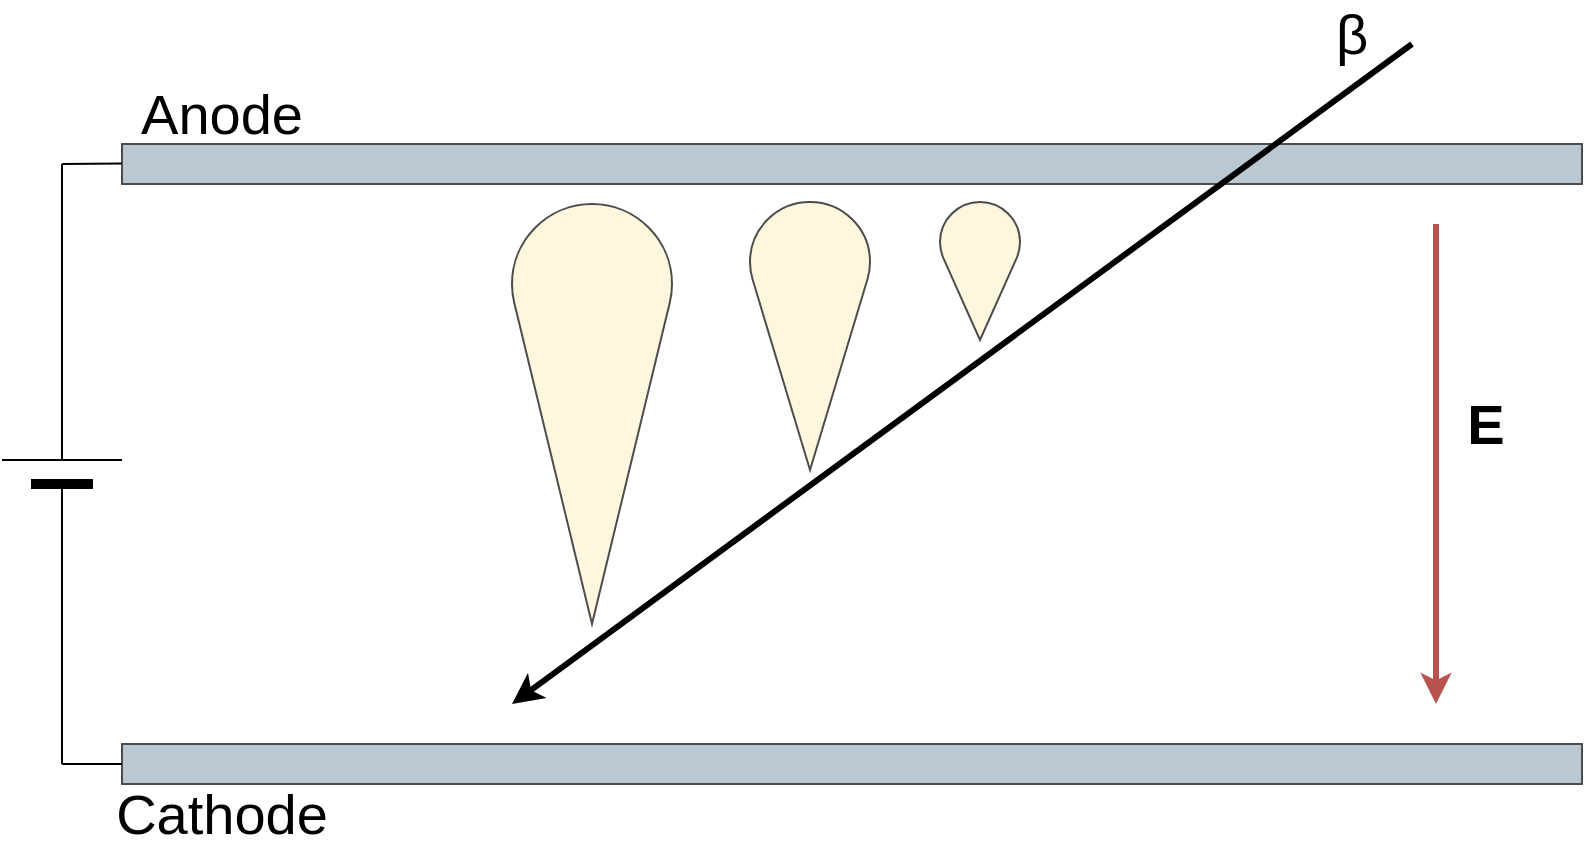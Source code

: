 <mxfile version="21.3.3" type="google" pages="2">
  <diagram name="PPAC_principle" id="tUqBmnYfFoKaRDwfufeh">
    <mxGraphModel grid="1" page="1" gridSize="10" guides="1" tooltips="1" connect="1" arrows="1" fold="1" pageScale="1" pageWidth="1000" pageHeight="600" math="0" shadow="0">
      <root>
        <mxCell id="0" />
        <mxCell id="1" parent="0" />
        <mxCell id="N8GbIDWcw5VTTvmNQPG4-1" value="" style="rounded=0;whiteSpace=wrap;html=1;strokeColor=#4D4D4D;fillColor=#bac8d3;" vertex="1" parent="1">
          <mxGeometry x="170" y="160" width="730" height="20" as="geometry" />
        </mxCell>
        <mxCell id="N8GbIDWcw5VTTvmNQPG4-2" value="" style="rounded=0;whiteSpace=wrap;html=1;strokeColor=#4D4D4D;fillColor=#bac8d3;" vertex="1" parent="1">
          <mxGeometry x="170" y="460" width="730" height="20" as="geometry" />
        </mxCell>
        <mxCell id="N8GbIDWcw5VTTvmNQPG4-3" value="" style="endArrow=classic;html=1;rounded=0;strokeWidth=3;" edge="1" parent="1">
          <mxGeometry width="50" height="50" relative="1" as="geometry">
            <mxPoint x="815" y="110" as="sourcePoint" />
            <mxPoint x="365" y="440" as="targetPoint" />
          </mxGeometry>
        </mxCell>
        <mxCell id="N8GbIDWcw5VTTvmNQPG4-4" value="&lt;font style=&quot;font-size: 28px;&quot;&gt;Cathode&lt;/font&gt;" style="text;html=1;strokeColor=none;fillColor=none;align=center;verticalAlign=middle;whiteSpace=wrap;rounded=0;" vertex="1" parent="1">
          <mxGeometry x="155" y="480" width="130" height="30" as="geometry" />
        </mxCell>
        <mxCell id="N8GbIDWcw5VTTvmNQPG4-5" value="&lt;font style=&quot;font-size: 28px;&quot;&gt;Anode&lt;/font&gt;" style="text;html=1;strokeColor=none;fillColor=none;align=center;verticalAlign=middle;whiteSpace=wrap;rounded=0;" vertex="1" parent="1">
          <mxGeometry x="155" y="130" width="130" height="30" as="geometry" />
        </mxCell>
        <mxCell id="N8GbIDWcw5VTTvmNQPG4-6" value="&lt;font style=&quot;font-size: 28px;&quot;&gt;β&lt;/font&gt;" style="text;html=1;strokeColor=none;fillColor=none;align=center;verticalAlign=middle;whiteSpace=wrap;rounded=0;" vertex="1" parent="1">
          <mxGeometry x="765" y="90" width="40" height="30" as="geometry" />
        </mxCell>
        <mxCell id="N8GbIDWcw5VTTvmNQPG4-7" value="" style="verticalLabelPosition=bottom;verticalAlign=top;html=1;shape=mxgraph.basic.drop;rotation=-180;strokeColor=#4D4D4D;fillColor=#FFF6DE;" vertex="1" parent="1">
          <mxGeometry x="365" y="190" width="80" height="210" as="geometry" />
        </mxCell>
        <mxCell id="N8GbIDWcw5VTTvmNQPG4-8" value="" style="verticalLabelPosition=bottom;verticalAlign=top;html=1;shape=mxgraph.basic.drop;rotation=-180;strokeColor=#4D4D4D;fillColor=#FFF6DE;" vertex="1" parent="1">
          <mxGeometry x="484" y="189" width="60" height="134" as="geometry" />
        </mxCell>
        <mxCell id="N8GbIDWcw5VTTvmNQPG4-9" value="" style="verticalLabelPosition=bottom;verticalAlign=top;html=1;shape=mxgraph.basic.drop;rotation=-180;strokeColor=#4D4D4D;fillColor=#FFF6DE;" vertex="1" parent="1">
          <mxGeometry x="579" y="189" width="40" height="69" as="geometry" />
        </mxCell>
        <mxCell id="N8GbIDWcw5VTTvmNQPG4-11" value="" style="shape=image;html=1;verticalAlign=top;verticalLabelPosition=bottom;labelBackgroundColor=#ffffff;imageAspect=0;aspect=fixed;image=https://cdn3.iconfinder.com/data/icons/user-interface-169/32/plus-128.png" vertex="1" parent="1">
          <mxGeometry x="365" y="220" width="30" height="30" as="geometry" />
        </mxCell>
        <mxCell id="N8GbIDWcw5VTTvmNQPG4-12" value="" style="shape=image;html=1;verticalAlign=top;verticalLabelPosition=bottom;labelBackgroundColor=#ffffff;imageAspect=0;aspect=fixed;image=https://cdn3.iconfinder.com/data/icons/user-interface-169/32/plus-128.png" vertex="1" parent="1">
          <mxGeometry x="495" y="193" width="30" height="30" as="geometry" />
        </mxCell>
        <mxCell id="N8GbIDWcw5VTTvmNQPG4-13" value="" style="shape=image;html=1;verticalAlign=top;verticalLabelPosition=bottom;labelBackgroundColor=#ffffff;imageAspect=0;aspect=fixed;image=https://cdn3.iconfinder.com/data/icons/user-interface-169/32/plus-128.png" vertex="1" parent="1">
          <mxGeometry x="401" y="293" width="30" height="30" as="geometry" />
        </mxCell>
        <mxCell id="N8GbIDWcw5VTTvmNQPG4-14" value="" style="shape=image;html=1;verticalAlign=top;verticalLabelPosition=bottom;labelBackgroundColor=#ffffff;imageAspect=0;aspect=fixed;image=https://cdn3.iconfinder.com/data/icons/user-interface-169/32/plus-128.png" vertex="1" parent="1">
          <mxGeometry x="392" y="338" width="30" height="30" as="geometry" />
        </mxCell>
        <mxCell id="N8GbIDWcw5VTTvmNQPG4-15" value="" style="shape=image;html=1;verticalAlign=top;verticalLabelPosition=bottom;labelBackgroundColor=#ffffff;imageAspect=0;aspect=fixed;image=https://cdn3.iconfinder.com/data/icons/user-interface-169/32/plus-128.png" vertex="1" parent="1">
          <mxGeometry x="380" y="250" width="30" height="30" as="geometry" />
        </mxCell>
        <mxCell id="N8GbIDWcw5VTTvmNQPG4-16" value="" style="shape=image;html=1;verticalAlign=top;verticalLabelPosition=bottom;labelBackgroundColor=#ffffff;imageAspect=0;aspect=fixed;image=https://cdn3.iconfinder.com/data/icons/user-interface-169/32/plus-128.png" vertex="1" parent="1">
          <mxGeometry x="498" y="267" width="30" height="30" as="geometry" />
        </mxCell>
        <mxCell id="N8GbIDWcw5VTTvmNQPG4-17" value="" style="shape=image;html=1;verticalAlign=top;verticalLabelPosition=bottom;labelBackgroundColor=#ffffff;imageAspect=0;aspect=fixed;image=https://cdn3.iconfinder.com/data/icons/user-interface-169/32/plus-128.png" vertex="1" parent="1">
          <mxGeometry x="586" y="217" width="30" height="30" as="geometry" />
        </mxCell>
        <mxCell id="N8GbIDWcw5VTTvmNQPG4-18" value="" style="shape=image;html=1;verticalAlign=top;verticalLabelPosition=bottom;labelBackgroundColor=#ffffff;imageAspect=0;aspect=fixed;image=https://cdn3.iconfinder.com/data/icons/user-interface-169/32/plus-128.png" vertex="1" parent="1">
          <mxGeometry x="389" y="314" width="30" height="30" as="geometry" />
        </mxCell>
        <mxCell id="N8GbIDWcw5VTTvmNQPG4-19" value="" style="shape=image;html=1;verticalAlign=top;verticalLabelPosition=bottom;labelBackgroundColor=#ffffff;imageAspect=0;aspect=fixed;image=https://cdn3.iconfinder.com/data/icons/user-interface-169/32/minus-128.png" vertex="1" parent="1">
          <mxGeometry x="403" y="208.5" width="30" height="30" as="geometry" />
        </mxCell>
        <mxCell id="N8GbIDWcw5VTTvmNQPG4-21" value="" style="shape=image;html=1;verticalAlign=top;verticalLabelPosition=bottom;labelBackgroundColor=#ffffff;imageAspect=0;aspect=fixed;image=https://cdn3.iconfinder.com/data/icons/user-interface-169/32/minus-128.png" vertex="1" parent="1">
          <mxGeometry x="579" y="190" width="30" height="30" as="geometry" />
        </mxCell>
        <mxCell id="N8GbIDWcw5VTTvmNQPG4-22" value="" style="shape=image;html=1;verticalAlign=top;verticalLabelPosition=bottom;labelBackgroundColor=#ffffff;imageAspect=0;aspect=fixed;image=https://cdn3.iconfinder.com/data/icons/user-interface-169/32/minus-128.png" vertex="1" parent="1">
          <mxGeometry x="514" y="208.5" width="30" height="30" as="geometry" />
        </mxCell>
        <mxCell id="N8GbIDWcw5VTTvmNQPG4-23" value="" style="shape=image;html=1;verticalAlign=top;verticalLabelPosition=bottom;labelBackgroundColor=#ffffff;imageAspect=0;aspect=fixed;image=https://cdn3.iconfinder.com/data/icons/user-interface-169/32/minus-128.png" vertex="1" parent="1">
          <mxGeometry x="486" y="217" width="30" height="30" as="geometry" />
        </mxCell>
        <mxCell id="N8GbIDWcw5VTTvmNQPG4-24" value="" style="shape=image;html=1;verticalAlign=top;verticalLabelPosition=bottom;labelBackgroundColor=#ffffff;imageAspect=0;aspect=fixed;image=https://cdn3.iconfinder.com/data/icons/user-interface-169/32/minus-128.png" vertex="1" parent="1">
          <mxGeometry x="508" y="233" width="30" height="30" as="geometry" />
        </mxCell>
        <mxCell id="N8GbIDWcw5VTTvmNQPG4-26" value="" style="shape=image;html=1;verticalAlign=top;verticalLabelPosition=bottom;labelBackgroundColor=#ffffff;imageAspect=0;aspect=fixed;image=https://cdn3.iconfinder.com/data/icons/user-interface-169/32/plus-128.png" vertex="1" parent="1">
          <mxGeometry x="492" y="241" width="30" height="30" as="geometry" />
        </mxCell>
        <mxCell id="N8GbIDWcw5VTTvmNQPG4-27" value="" style="shape=image;html=1;verticalAlign=top;verticalLabelPosition=bottom;labelBackgroundColor=#ffffff;imageAspect=0;aspect=fixed;image=https://cdn3.iconfinder.com/data/icons/user-interface-169/32/minus-128.png" vertex="1" parent="1">
          <mxGeometry x="389" y="277" width="30" height="30" as="geometry" />
        </mxCell>
        <mxCell id="N8GbIDWcw5VTTvmNQPG4-28" value="" style="shape=image;html=1;verticalAlign=top;verticalLabelPosition=bottom;labelBackgroundColor=#ffffff;imageAspect=0;aspect=fixed;image=https://cdn3.iconfinder.com/data/icons/user-interface-169/32/minus-128.png" vertex="1" parent="1">
          <mxGeometry x="394" y="228" width="30" height="30" as="geometry" />
        </mxCell>
        <mxCell id="N8GbIDWcw5VTTvmNQPG4-29" value="" style="shape=image;html=1;verticalAlign=top;verticalLabelPosition=bottom;labelBackgroundColor=#ffffff;imageAspect=0;aspect=fixed;image=https://cdn3.iconfinder.com/data/icons/user-interface-169/32/minus-128.png" vertex="1" parent="1">
          <mxGeometry x="380" y="193" width="30" height="30" as="geometry" />
        </mxCell>
        <mxCell id="N8GbIDWcw5VTTvmNQPG4-30" value="" style="shape=image;html=1;verticalAlign=top;verticalLabelPosition=bottom;labelBackgroundColor=#ffffff;imageAspect=0;aspect=fixed;image=https://cdn3.iconfinder.com/data/icons/user-interface-169/32/minus-128.png" vertex="1" parent="1">
          <mxGeometry x="407" y="247" width="30" height="30" as="geometry" />
        </mxCell>
        <mxCell id="ZChoidDSHrLyqeBS5gxZ-1" value="" style="endArrow=classic;html=1;rounded=0;strokeWidth=3;fillColor=#f8cecc;strokeColor=#b85450;" edge="1" parent="1">
          <mxGeometry width="50" height="50" relative="1" as="geometry">
            <mxPoint x="827" y="200" as="sourcePoint" />
            <mxPoint x="827" y="440" as="targetPoint" />
          </mxGeometry>
        </mxCell>
        <mxCell id="ZChoidDSHrLyqeBS5gxZ-2" value="&lt;b&gt;&lt;font style=&quot;font-size: 28px;&quot;&gt;E&lt;/font&gt;&lt;/b&gt;" style="text;html=1;strokeColor=none;fillColor=none;align=center;verticalAlign=middle;whiteSpace=wrap;rounded=0;" vertex="1" parent="1">
          <mxGeometry x="827" y="285" width="50" height="30" as="geometry" />
        </mxCell>
        <mxCell id="3OYKfDOqcn3P1Xp3mL81-18" value="" style="verticalLabelPosition=bottom;shadow=0;dashed=0;align=center;fillColor=strokeColor;html=1;verticalAlign=top;strokeWidth=1;shape=mxgraph.electrical.miscellaneous.monocell_battery;rotation=-90;" vertex="1" parent="1">
          <mxGeometry x="90" y="293" width="100" height="60" as="geometry" />
        </mxCell>
        <mxCell id="3OYKfDOqcn3P1Xp3mL81-19" value="" style="endArrow=none;html=1;rounded=0;exitX=1;exitY=0.5;exitDx=0;exitDy=0;exitPerimeter=0;" edge="1" parent="1" source="3OYKfDOqcn3P1Xp3mL81-18">
          <mxGeometry width="50" height="50" relative="1" as="geometry">
            <mxPoint x="290" y="410" as="sourcePoint" />
            <mxPoint x="140" y="170" as="targetPoint" />
          </mxGeometry>
        </mxCell>
        <mxCell id="3OYKfDOqcn3P1Xp3mL81-20" value="" style="endArrow=none;html=1;rounded=0;" edge="1" parent="1">
          <mxGeometry width="50" height="50" relative="1" as="geometry">
            <mxPoint x="140" y="470" as="sourcePoint" />
            <mxPoint x="140" y="370" as="targetPoint" />
          </mxGeometry>
        </mxCell>
        <mxCell id="3OYKfDOqcn3P1Xp3mL81-21" value="" style="endArrow=none;html=1;rounded=0;entryX=0;entryY=0.5;entryDx=0;entryDy=0;" edge="1" parent="1" target="N8GbIDWcw5VTTvmNQPG4-2">
          <mxGeometry width="50" height="50" relative="1" as="geometry">
            <mxPoint x="140" y="470" as="sourcePoint" />
            <mxPoint x="400" y="360" as="targetPoint" />
          </mxGeometry>
        </mxCell>
        <mxCell id="3OYKfDOqcn3P1Xp3mL81-22" value="" style="endArrow=none;html=1;rounded=0;entryX=0;entryY=0.5;entryDx=0;entryDy=0;" edge="1" parent="1">
          <mxGeometry width="50" height="50" relative="1" as="geometry">
            <mxPoint x="140" y="170" as="sourcePoint" />
            <mxPoint x="170" y="169.69" as="targetPoint" />
          </mxGeometry>
        </mxCell>
      </root>
    </mxGraphModel>
  </diagram>
  <diagram id="-5_RqVTuFgftuO0b_iBQ" name="PPAC_2d">
    <mxGraphModel grid="1" page="1" gridSize="1" guides="1" tooltips="1" connect="1" arrows="1" fold="1" pageScale="1" pageWidth="800" pageHeight="500" math="0" shadow="0">
      <root>
        <mxCell id="0" />
        <mxCell id="1" parent="0" />
        <mxCell id="KGPkM-z4TAUpcTfaOlYA-2" value="" style="rounded=0;whiteSpace=wrap;html=1;strokeColor=#4D4D4D;fillColor=#bac8d3;" vertex="1" parent="1">
          <mxGeometry x="57" y="245" width="730" height="20" as="geometry" />
        </mxCell>
        <mxCell id="KGPkM-z4TAUpcTfaOlYA-4" value="&lt;font style=&quot;font-size: 22px;&quot;&gt;Cathode&lt;/font&gt;" style="text;html=1;strokeColor=none;fillColor=none;align=center;verticalAlign=middle;whiteSpace=wrap;rounded=0;" vertex="1" parent="1">
          <mxGeometry x="42" y="40" width="130" height="30" as="geometry" />
        </mxCell>
        <mxCell id="KGPkM-z4TAUpcTfaOlYA-5" value="&lt;font style=&quot;font-size: 22px;&quot;&gt;Anode&lt;/font&gt;" style="text;html=1;strokeColor=none;fillColor=none;align=center;verticalAlign=middle;whiteSpace=wrap;rounded=0;" vertex="1" parent="1">
          <mxGeometry x="42" y="215" width="130" height="30" as="geometry" />
        </mxCell>
        <mxCell id="KGPkM-z4TAUpcTfaOlYA-6" value="&lt;font style=&quot;font-size: 24px;&quot;&gt;β&lt;/font&gt;" style="text;html=1;strokeColor=none;fillColor=none;align=center;verticalAlign=middle;whiteSpace=wrap;rounded=0;" vertex="1" parent="1">
          <mxGeometry x="594" y="25" width="40" height="30" as="geometry" />
        </mxCell>
        <mxCell id="KGPkM-z4TAUpcTfaOlYA-28" value="" style="rounded=0;whiteSpace=wrap;html=1;strokeColor=#4D4D4D;fillColor=#bac8d3;" vertex="1" parent="1">
          <mxGeometry x="57" y="70" width="730" height="20" as="geometry" />
        </mxCell>
        <mxCell id="KGPkM-z4TAUpcTfaOlYA-29" value="&lt;font style=&quot;font-size: 22px;&quot;&gt;Cathode&lt;/font&gt;" style="text;html=1;strokeColor=none;fillColor=none;align=center;verticalAlign=middle;whiteSpace=wrap;rounded=0;" vertex="1" parent="1">
          <mxGeometry x="42" y="400" width="130" height="30" as="geometry" />
        </mxCell>
        <mxCell id="j7EP8UdQesdJXLiejiwr-50" value="" style="group" connectable="0" vertex="1" parent="1">
          <mxGeometry x="57" y="430" width="730" height="20" as="geometry" />
        </mxCell>
        <mxCell id="KGPkM-z4TAUpcTfaOlYA-1" value="" style="rounded=0;whiteSpace=wrap;html=1;strokeColor=#4D4D4D;fillColor=#bac8d3;" vertex="1" parent="j7EP8UdQesdJXLiejiwr-50">
          <mxGeometry width="730" height="20" as="geometry" />
        </mxCell>
        <mxCell id="j7EP8UdQesdJXLiejiwr-1" value="" style="rounded=0;whiteSpace=wrap;html=1;strokeColor=#4D4D4D;" vertex="1" parent="j7EP8UdQesdJXLiejiwr-50">
          <mxGeometry x="10" width="7" height="20" as="geometry" />
        </mxCell>
        <mxCell id="j7EP8UdQesdJXLiejiwr-3" value="" style="rounded=0;whiteSpace=wrap;html=1;strokeColor=#4D4D4D;" vertex="1" parent="j7EP8UdQesdJXLiejiwr-50">
          <mxGeometry x="27" width="7" height="20" as="geometry" />
        </mxCell>
        <mxCell id="j7EP8UdQesdJXLiejiwr-4" value="" style="rounded=0;whiteSpace=wrap;html=1;strokeColor=#4D4D4D;" vertex="1" parent="j7EP8UdQesdJXLiejiwr-50">
          <mxGeometry x="44" width="7" height="20" as="geometry" />
        </mxCell>
        <mxCell id="j7EP8UdQesdJXLiejiwr-5" value="" style="rounded=0;whiteSpace=wrap;html=1;strokeColor=#4D4D4D;" vertex="1" parent="j7EP8UdQesdJXLiejiwr-50">
          <mxGeometry x="61" width="7" height="20" as="geometry" />
        </mxCell>
        <mxCell id="j7EP8UdQesdJXLiejiwr-6" value="" style="rounded=0;whiteSpace=wrap;html=1;strokeColor=#4D4D4D;" vertex="1" parent="j7EP8UdQesdJXLiejiwr-50">
          <mxGeometry x="78" width="7" height="20" as="geometry" />
        </mxCell>
        <mxCell id="j7EP8UdQesdJXLiejiwr-8" value="" style="rounded=0;whiteSpace=wrap;html=1;strokeColor=#4D4D4D;" vertex="1" parent="j7EP8UdQesdJXLiejiwr-50">
          <mxGeometry x="94" width="7" height="20" as="geometry" />
        </mxCell>
        <mxCell id="j7EP8UdQesdJXLiejiwr-9" value="" style="rounded=0;whiteSpace=wrap;html=1;strokeColor=#4D4D4D;" vertex="1" parent="j7EP8UdQesdJXLiejiwr-50">
          <mxGeometry x="111" width="7" height="20" as="geometry" />
        </mxCell>
        <mxCell id="j7EP8UdQesdJXLiejiwr-10" value="" style="rounded=0;whiteSpace=wrap;html=1;strokeColor=#4D4D4D;" vertex="1" parent="j7EP8UdQesdJXLiejiwr-50">
          <mxGeometry x="128" width="7" height="20" as="geometry" />
        </mxCell>
        <mxCell id="j7EP8UdQesdJXLiejiwr-11" value="" style="rounded=0;whiteSpace=wrap;html=1;strokeColor=#4D4D4D;" vertex="1" parent="j7EP8UdQesdJXLiejiwr-50">
          <mxGeometry x="145" width="7" height="20" as="geometry" />
        </mxCell>
        <mxCell id="j7EP8UdQesdJXLiejiwr-12" value="" style="rounded=0;whiteSpace=wrap;html=1;strokeColor=#4D4D4D;" vertex="1" parent="j7EP8UdQesdJXLiejiwr-50">
          <mxGeometry x="162" width="7" height="20" as="geometry" />
        </mxCell>
        <mxCell id="j7EP8UdQesdJXLiejiwr-13" value="" style="rounded=0;whiteSpace=wrap;html=1;strokeColor=#4D4D4D;" vertex="1" parent="j7EP8UdQesdJXLiejiwr-50">
          <mxGeometry x="179" width="7" height="20" as="geometry" />
        </mxCell>
        <mxCell id="j7EP8UdQesdJXLiejiwr-14" value="" style="rounded=0;whiteSpace=wrap;html=1;strokeColor=#4D4D4D;" vertex="1" parent="j7EP8UdQesdJXLiejiwr-50">
          <mxGeometry x="196" width="7" height="20" as="geometry" />
        </mxCell>
        <mxCell id="j7EP8UdQesdJXLiejiwr-15" value="" style="rounded=0;whiteSpace=wrap;html=1;strokeColor=#4D4D4D;" vertex="1" parent="j7EP8UdQesdJXLiejiwr-50">
          <mxGeometry x="213" width="7" height="20" as="geometry" />
        </mxCell>
        <mxCell id="j7EP8UdQesdJXLiejiwr-16" value="" style="rounded=0;whiteSpace=wrap;html=1;strokeColor=#4D4D4D;" vertex="1" parent="j7EP8UdQesdJXLiejiwr-50">
          <mxGeometry x="230" width="7" height="20" as="geometry" />
        </mxCell>
        <mxCell id="j7EP8UdQesdJXLiejiwr-17" value="" style="rounded=0;whiteSpace=wrap;html=1;strokeColor=#4D4D4D;" vertex="1" parent="j7EP8UdQesdJXLiejiwr-50">
          <mxGeometry x="247" width="7" height="20" as="geometry" />
        </mxCell>
        <mxCell id="j7EP8UdQesdJXLiejiwr-18" value="" style="rounded=0;whiteSpace=wrap;html=1;strokeColor=#4D4D4D;" vertex="1" parent="j7EP8UdQesdJXLiejiwr-50">
          <mxGeometry x="264" width="7" height="20" as="geometry" />
        </mxCell>
        <mxCell id="j7EP8UdQesdJXLiejiwr-19" value="" style="rounded=0;whiteSpace=wrap;html=1;strokeColor=#4D4D4D;" vertex="1" parent="j7EP8UdQesdJXLiejiwr-50">
          <mxGeometry x="281" width="7" height="20" as="geometry" />
        </mxCell>
        <mxCell id="j7EP8UdQesdJXLiejiwr-20" value="" style="rounded=0;whiteSpace=wrap;html=1;strokeColor=#4D4D4D;" vertex="1" parent="j7EP8UdQesdJXLiejiwr-50">
          <mxGeometry x="298" width="7" height="20" as="geometry" />
        </mxCell>
        <mxCell id="j7EP8UdQesdJXLiejiwr-21" value="" style="rounded=0;whiteSpace=wrap;html=1;strokeColor=#4D4D4D;" vertex="1" parent="j7EP8UdQesdJXLiejiwr-50">
          <mxGeometry x="315" width="7" height="20" as="geometry" />
        </mxCell>
        <mxCell id="j7EP8UdQesdJXLiejiwr-22" value="" style="rounded=0;whiteSpace=wrap;html=1;strokeColor=#4D4D4D;" vertex="1" parent="j7EP8UdQesdJXLiejiwr-50">
          <mxGeometry x="332" width="7" height="20" as="geometry" />
        </mxCell>
        <mxCell id="j7EP8UdQesdJXLiejiwr-28" value="" style="rounded=0;whiteSpace=wrap;html=1;strokeColor=#4D4D4D;" vertex="1" parent="j7EP8UdQesdJXLiejiwr-50">
          <mxGeometry x="349" width="7" height="20" as="geometry" />
        </mxCell>
        <mxCell id="j7EP8UdQesdJXLiejiwr-29" value="" style="rounded=0;whiteSpace=wrap;html=1;strokeColor=#4D4D4D;" vertex="1" parent="j7EP8UdQesdJXLiejiwr-50">
          <mxGeometry x="366" width="7" height="20" as="geometry" />
        </mxCell>
        <mxCell id="j7EP8UdQesdJXLiejiwr-30" value="" style="rounded=0;whiteSpace=wrap;html=1;strokeColor=#4D4D4D;" vertex="1" parent="j7EP8UdQesdJXLiejiwr-50">
          <mxGeometry x="383" width="7" height="20" as="geometry" />
        </mxCell>
        <mxCell id="j7EP8UdQesdJXLiejiwr-31" value="" style="rounded=0;whiteSpace=wrap;html=1;strokeColor=#4D4D4D;" vertex="1" parent="j7EP8UdQesdJXLiejiwr-50">
          <mxGeometry x="400" width="7" height="20" as="geometry" />
        </mxCell>
        <mxCell id="j7EP8UdQesdJXLiejiwr-32" value="" style="rounded=0;whiteSpace=wrap;html=1;strokeColor=#4D4D4D;" vertex="1" parent="j7EP8UdQesdJXLiejiwr-50">
          <mxGeometry x="417" width="7" height="20" as="geometry" />
        </mxCell>
        <mxCell id="j7EP8UdQesdJXLiejiwr-33" value="" style="rounded=0;whiteSpace=wrap;html=1;strokeColor=#4D4D4D;" vertex="1" parent="j7EP8UdQesdJXLiejiwr-50">
          <mxGeometry x="434" width="7" height="20" as="geometry" />
        </mxCell>
        <mxCell id="j7EP8UdQesdJXLiejiwr-34" value="" style="rounded=0;whiteSpace=wrap;html=1;strokeColor=#4D4D4D;" vertex="1" parent="j7EP8UdQesdJXLiejiwr-50">
          <mxGeometry x="451" width="7" height="20" as="geometry" />
        </mxCell>
        <mxCell id="j7EP8UdQesdJXLiejiwr-35" value="" style="rounded=0;whiteSpace=wrap;html=1;strokeColor=#4D4D4D;" vertex="1" parent="j7EP8UdQesdJXLiejiwr-50">
          <mxGeometry x="468" width="7" height="20" as="geometry" />
        </mxCell>
        <mxCell id="j7EP8UdQesdJXLiejiwr-36" value="" style="rounded=0;whiteSpace=wrap;html=1;strokeColor=#4D4D4D;" vertex="1" parent="j7EP8UdQesdJXLiejiwr-50">
          <mxGeometry x="485" width="7" height="20" as="geometry" />
        </mxCell>
        <mxCell id="j7EP8UdQesdJXLiejiwr-37" value="" style="rounded=0;whiteSpace=wrap;html=1;strokeColor=#4D4D4D;" vertex="1" parent="j7EP8UdQesdJXLiejiwr-50">
          <mxGeometry x="502" width="7" height="20" as="geometry" />
        </mxCell>
        <mxCell id="j7EP8UdQesdJXLiejiwr-38" value="" style="rounded=0;whiteSpace=wrap;html=1;strokeColor=#4D4D4D;" vertex="1" parent="j7EP8UdQesdJXLiejiwr-50">
          <mxGeometry x="519" width="7" height="20" as="geometry" />
        </mxCell>
        <mxCell id="j7EP8UdQesdJXLiejiwr-39" value="" style="rounded=0;whiteSpace=wrap;html=1;strokeColor=#4D4D4D;" vertex="1" parent="j7EP8UdQesdJXLiejiwr-50">
          <mxGeometry x="536" width="7" height="20" as="geometry" />
        </mxCell>
        <mxCell id="j7EP8UdQesdJXLiejiwr-40" value="" style="rounded=0;whiteSpace=wrap;html=1;strokeColor=#4D4D4D;" vertex="1" parent="j7EP8UdQesdJXLiejiwr-50">
          <mxGeometry x="553" width="7" height="20" as="geometry" />
        </mxCell>
        <mxCell id="j7EP8UdQesdJXLiejiwr-41" value="" style="rounded=0;whiteSpace=wrap;html=1;strokeColor=#4D4D4D;" vertex="1" parent="j7EP8UdQesdJXLiejiwr-50">
          <mxGeometry x="570" width="7" height="20" as="geometry" />
        </mxCell>
        <mxCell id="j7EP8UdQesdJXLiejiwr-42" value="" style="rounded=0;whiteSpace=wrap;html=1;strokeColor=#4D4D4D;" vertex="1" parent="j7EP8UdQesdJXLiejiwr-50">
          <mxGeometry x="587" width="7" height="20" as="geometry" />
        </mxCell>
        <mxCell id="j7EP8UdQesdJXLiejiwr-43" value="" style="rounded=0;whiteSpace=wrap;html=1;strokeColor=#4D4D4D;" vertex="1" parent="j7EP8UdQesdJXLiejiwr-50">
          <mxGeometry x="605" width="7" height="20" as="geometry" />
        </mxCell>
        <mxCell id="j7EP8UdQesdJXLiejiwr-44" value="" style="rounded=0;whiteSpace=wrap;html=1;strokeColor=#4D4D4D;" vertex="1" parent="j7EP8UdQesdJXLiejiwr-50">
          <mxGeometry x="622" width="7" height="20" as="geometry" />
        </mxCell>
        <mxCell id="j7EP8UdQesdJXLiejiwr-45" value="" style="rounded=0;whiteSpace=wrap;html=1;strokeColor=#4D4D4D;" vertex="1" parent="j7EP8UdQesdJXLiejiwr-50">
          <mxGeometry x="639" width="7" height="20" as="geometry" />
        </mxCell>
        <mxCell id="j7EP8UdQesdJXLiejiwr-46" value="" style="rounded=0;whiteSpace=wrap;html=1;strokeColor=#4D4D4D;" vertex="1" parent="j7EP8UdQesdJXLiejiwr-50">
          <mxGeometry x="656" width="7" height="20" as="geometry" />
        </mxCell>
        <mxCell id="j7EP8UdQesdJXLiejiwr-47" value="" style="rounded=0;whiteSpace=wrap;html=1;strokeColor=#4D4D4D;" vertex="1" parent="j7EP8UdQesdJXLiejiwr-50">
          <mxGeometry x="673" width="7" height="20" as="geometry" />
        </mxCell>
        <mxCell id="j7EP8UdQesdJXLiejiwr-48" value="" style="rounded=0;whiteSpace=wrap;html=1;strokeColor=#4D4D4D;" vertex="1" parent="j7EP8UdQesdJXLiejiwr-50">
          <mxGeometry x="690" width="7" height="20" as="geometry" />
        </mxCell>
        <mxCell id="j7EP8UdQesdJXLiejiwr-49" value="" style="rounded=0;whiteSpace=wrap;html=1;strokeColor=#4D4D4D;" vertex="1" parent="j7EP8UdQesdJXLiejiwr-50">
          <mxGeometry x="708" width="7" height="20" as="geometry" />
        </mxCell>
        <mxCell id="KGPkM-z4TAUpcTfaOlYA-3" value="" style="endArrow=classic;html=1;rounded=0;strokeWidth=3;" edge="1" parent="1">
          <mxGeometry width="50" height="50" relative="1" as="geometry">
            <mxPoint x="664" y="25" as="sourcePoint" />
            <mxPoint x="234" y="475" as="targetPoint" />
          </mxGeometry>
        </mxCell>
        <mxCell id="XcGpHRdlcmWRafnzgVHh-1" value="" style="endArrow=classic;html=1;rounded=0;strokeWidth=3;fillColor=#f8cecc;strokeColor=#b85450;" edge="1" parent="1">
          <mxGeometry width="50" height="50" relative="1" as="geometry">
            <mxPoint x="714" y="275" as="sourcePoint" />
            <mxPoint x="714" y="420" as="targetPoint" />
          </mxGeometry>
        </mxCell>
        <mxCell id="XcGpHRdlcmWRafnzgVHh-2" value="&lt;font size=&quot;1&quot;&gt;&lt;b&gt;&lt;font style=&quot;font-size: 24px;&quot;&gt;E&lt;/font&gt;&lt;/b&gt;&lt;/font&gt;" style="text;html=1;strokeColor=none;fillColor=none;align=center;verticalAlign=middle;whiteSpace=wrap;rounded=0;" vertex="1" parent="1">
          <mxGeometry x="724" y="330" width="50" height="30" as="geometry" />
        </mxCell>
        <mxCell id="XcGpHRdlcmWRafnzgVHh-5" value="&lt;font size=&quot;1&quot;&gt;&lt;b&gt;&lt;font style=&quot;font-size: 24px;&quot;&gt;E&lt;/font&gt;&lt;/b&gt;&lt;/font&gt;" style="text;html=1;strokeColor=none;fillColor=none;align=center;verticalAlign=middle;whiteSpace=wrap;rounded=0;" vertex="1" parent="1">
          <mxGeometry x="724" y="150" width="50" height="30" as="geometry" />
        </mxCell>
        <mxCell id="XcGpHRdlcmWRafnzgVHh-6" value="" style="endArrow=classic;html=1;rounded=0;strokeWidth=3;fillColor=#f8cecc;strokeColor=#b85450;" edge="1" parent="1">
          <mxGeometry width="50" height="50" relative="1" as="geometry">
            <mxPoint x="714" y="235" as="sourcePoint" />
            <mxPoint x="714" y="95" as="targetPoint" />
          </mxGeometry>
        </mxCell>
        <mxCell id="XcGpHRdlcmWRafnzgVHh-75" value="" style="group" connectable="0" vertex="1" parent="1">
          <mxGeometry x="520" y="131" width="104" height="97" as="geometry" />
        </mxCell>
        <mxCell id="XcGpHRdlcmWRafnzgVHh-36" value="" style="group" connectable="0" vertex="1" parent="XcGpHRdlcmWRafnzgVHh-75">
          <mxGeometry x="22" width="59" height="45" as="geometry" />
        </mxCell>
        <mxCell id="XcGpHRdlcmWRafnzgVHh-7" value="" style="ellipse;whiteSpace=wrap;html=1;aspect=fixed;fillColor=#000000;" vertex="1" parent="XcGpHRdlcmWRafnzgVHh-36">
          <mxGeometry x="27.042" width="3.127" height="3.127" as="geometry" />
        </mxCell>
        <mxCell id="XcGpHRdlcmWRafnzgVHh-55" value="" style="group" connectable="0" vertex="1" parent="XcGpHRdlcmWRafnzgVHh-75">
          <mxGeometry x="45" y="52" width="59" height="45" as="geometry" />
        </mxCell>
        <mxCell id="XcGpHRdlcmWRafnzgVHh-56" value="" style="ellipse;whiteSpace=wrap;html=1;aspect=fixed;fillColor=#000000;" vertex="1" parent="XcGpHRdlcmWRafnzgVHh-55">
          <mxGeometry x="27.042" width="3.127" height="3.127" as="geometry" />
        </mxCell>
        <mxCell id="XcGpHRdlcmWRafnzgVHh-57" value="" style="endArrow=classic;html=1;rounded=0;strokeWidth=1;fillColor=#f8cecc;strokeColor=#000000;exitX=0.5;exitY=1;exitDx=0;exitDy=0;entryX=0.5;entryY=0;entryDx=0;entryDy=0;endSize=1;" edge="1" parent="XcGpHRdlcmWRafnzgVHh-55" source="XcGpHRdlcmWRafnzgVHh-56" target="XcGpHRdlcmWRafnzgVHh-59">
          <mxGeometry width="50" height="50" relative="1" as="geometry">
            <mxPoint x="23.354" y="13.909" as="sourcePoint" />
            <mxPoint x="11.063" y="30.273" as="targetPoint" />
          </mxGeometry>
        </mxCell>
        <mxCell id="XcGpHRdlcmWRafnzgVHh-58" value="" style="endArrow=classic;html=1;rounded=0;strokeWidth=1;fillColor=#f8cecc;strokeColor=#000000;exitX=0.5;exitY=1;exitDx=0;exitDy=0;entryX=0.5;entryY=0;entryDx=0;entryDy=0;endSize=1;" edge="1" parent="XcGpHRdlcmWRafnzgVHh-55" source="XcGpHRdlcmWRafnzgVHh-56" target="XcGpHRdlcmWRafnzgVHh-60">
          <mxGeometry width="50" height="50" relative="1" as="geometry">
            <mxPoint x="41.792" y="14.727" as="sourcePoint" />
            <mxPoint x="47.938" y="30.273" as="targetPoint" />
          </mxGeometry>
        </mxCell>
        <mxCell id="XcGpHRdlcmWRafnzgVHh-59" value="" style="ellipse;whiteSpace=wrap;html=1;aspect=fixed;fillColor=#000000;" vertex="1" parent="XcGpHRdlcmWRafnzgVHh-55">
          <mxGeometry x="13" y="51.997" width="3.127" height="3.127" as="geometry" />
        </mxCell>
        <mxCell id="XcGpHRdlcmWRafnzgVHh-60" value="" style="ellipse;whiteSpace=wrap;html=1;aspect=fixed;fillColor=#000000;" vertex="1" parent="XcGpHRdlcmWRafnzgVHh-55">
          <mxGeometry x="41.003" y="51.997" width="3.127" height="3.127" as="geometry" />
        </mxCell>
        <mxCell id="XcGpHRdlcmWRafnzgVHh-69" value="" style="group" connectable="0" vertex="1" parent="XcGpHRdlcmWRafnzgVHh-75">
          <mxGeometry y="52" width="59" height="45" as="geometry" />
        </mxCell>
        <mxCell id="XcGpHRdlcmWRafnzgVHh-70" value="" style="ellipse;whiteSpace=wrap;html=1;aspect=fixed;fillColor=#000000;" vertex="1" parent="XcGpHRdlcmWRafnzgVHh-69">
          <mxGeometry x="27.042" width="3.127" height="3.127" as="geometry" />
        </mxCell>
        <mxCell id="XcGpHRdlcmWRafnzgVHh-71" value="" style="endArrow=classic;html=1;rounded=0;strokeWidth=1;fillColor=#f8cecc;strokeColor=#000000;exitX=0.5;exitY=1;exitDx=0;exitDy=0;entryX=0.5;entryY=0;entryDx=0;entryDy=0;endSize=1;" edge="1" parent="XcGpHRdlcmWRafnzgVHh-69" source="XcGpHRdlcmWRafnzgVHh-70" target="XcGpHRdlcmWRafnzgVHh-73">
          <mxGeometry width="50" height="50" relative="1" as="geometry">
            <mxPoint x="23.354" y="13.909" as="sourcePoint" />
            <mxPoint x="11.063" y="30.273" as="targetPoint" />
          </mxGeometry>
        </mxCell>
        <mxCell id="XcGpHRdlcmWRafnzgVHh-72" value="" style="endArrow=classic;html=1;rounded=0;strokeWidth=1;fillColor=#f8cecc;strokeColor=#000000;exitX=0.5;exitY=1;exitDx=0;exitDy=0;entryX=0.5;entryY=0;entryDx=0;entryDy=0;endSize=1;" edge="1" parent="XcGpHRdlcmWRafnzgVHh-69" source="XcGpHRdlcmWRafnzgVHh-70" target="XcGpHRdlcmWRafnzgVHh-74">
          <mxGeometry width="50" height="50" relative="1" as="geometry">
            <mxPoint x="41.792" y="14.727" as="sourcePoint" />
            <mxPoint x="47.938" y="30.273" as="targetPoint" />
          </mxGeometry>
        </mxCell>
        <mxCell id="XcGpHRdlcmWRafnzgVHh-73" value="" style="ellipse;whiteSpace=wrap;html=1;aspect=fixed;fillColor=#000000;" vertex="1" parent="XcGpHRdlcmWRafnzgVHh-69">
          <mxGeometry x="13" y="51.997" width="3.127" height="3.127" as="geometry" />
        </mxCell>
        <mxCell id="XcGpHRdlcmWRafnzgVHh-74" value="" style="ellipse;whiteSpace=wrap;html=1;aspect=fixed;fillColor=#000000;" vertex="1" parent="XcGpHRdlcmWRafnzgVHh-69">
          <mxGeometry x="41.003" y="51.997" width="3.127" height="3.127" as="geometry" />
        </mxCell>
        <mxCell id="XcGpHRdlcmWRafnzgVHh-8" value="" style="endArrow=classic;html=1;rounded=0;strokeWidth=1;fillColor=#f8cecc;strokeColor=#000000;exitX=0.5;exitY=1;exitDx=0;exitDy=0;entryX=0.5;entryY=0;entryDx=0;entryDy=0;endSize=1;" edge="1" parent="XcGpHRdlcmWRafnzgVHh-75" source="XcGpHRdlcmWRafnzgVHh-7" target="XcGpHRdlcmWRafnzgVHh-70">
          <mxGeometry width="50" height="50" relative="1" as="geometry">
            <mxPoint x="45.354" y="13.909" as="sourcePoint" />
            <mxPoint x="24.669" y="42.185" as="targetPoint" />
          </mxGeometry>
        </mxCell>
        <mxCell id="XcGpHRdlcmWRafnzgVHh-9" value="" style="endArrow=classic;html=1;rounded=0;strokeWidth=1;fillColor=#f8cecc;strokeColor=#000000;exitX=0.5;exitY=1;exitDx=0;exitDy=0;entryX=0.5;entryY=0;entryDx=0;entryDy=0;endSize=1;" edge="1" parent="XcGpHRdlcmWRafnzgVHh-75" source="XcGpHRdlcmWRafnzgVHh-7" target="XcGpHRdlcmWRafnzgVHh-56">
          <mxGeometry width="50" height="50" relative="1" as="geometry">
            <mxPoint x="63.792" y="14.727" as="sourcePoint" />
            <mxPoint x="69.938" y="30.273" as="targetPoint" />
          </mxGeometry>
        </mxCell>
        <mxCell id="XcGpHRdlcmWRafnzgVHh-76" value="" style="group;rotation=-180;" connectable="0" vertex="1" parent="1">
          <mxGeometry x="262" y="281" width="104" height="97" as="geometry" />
        </mxCell>
        <mxCell id="XcGpHRdlcmWRafnzgVHh-77" value="" style="group;rotation=-180;" connectable="0" vertex="1" parent="XcGpHRdlcmWRafnzgVHh-76">
          <mxGeometry x="23" y="52" width="59" height="45" as="geometry" />
        </mxCell>
        <mxCell id="XcGpHRdlcmWRafnzgVHh-78" value="" style="ellipse;whiteSpace=wrap;html=1;aspect=fixed;fillColor=#000000;rotation=-180;" vertex="1" parent="XcGpHRdlcmWRafnzgVHh-77">
          <mxGeometry x="29" y="42" width="3.127" height="3.127" as="geometry" />
        </mxCell>
        <mxCell id="XcGpHRdlcmWRafnzgVHh-79" value="" style="group;rotation=-180;" connectable="0" vertex="1" parent="XcGpHRdlcmWRafnzgVHh-76">
          <mxGeometry width="59" height="45" as="geometry" />
        </mxCell>
        <mxCell id="XcGpHRdlcmWRafnzgVHh-80" value="" style="ellipse;whiteSpace=wrap;html=1;aspect=fixed;fillColor=#000000;rotation=-180;" vertex="1" parent="XcGpHRdlcmWRafnzgVHh-79">
          <mxGeometry x="29" y="42" width="3.127" height="3.127" as="geometry" />
        </mxCell>
        <mxCell id="XcGpHRdlcmWRafnzgVHh-81" value="" style="endArrow=classic;html=1;rounded=0;strokeWidth=1;fillColor=#f8cecc;strokeColor=#000000;exitX=0.5;exitY=1;exitDx=0;exitDy=0;entryX=0.5;entryY=0;entryDx=0;entryDy=0;endSize=1;" edge="1" parent="XcGpHRdlcmWRafnzgVHh-79" source="XcGpHRdlcmWRafnzgVHh-80" target="XcGpHRdlcmWRafnzgVHh-83">
          <mxGeometry width="50" height="50" relative="1" as="geometry">
            <mxPoint x="36" y="31" as="sourcePoint" />
            <mxPoint x="48" y="15" as="targetPoint" />
          </mxGeometry>
        </mxCell>
        <mxCell id="XcGpHRdlcmWRafnzgVHh-82" value="" style="endArrow=classic;html=1;rounded=0;strokeWidth=1;fillColor=#f8cecc;strokeColor=#000000;exitX=0.5;exitY=1;exitDx=0;exitDy=0;entryX=0.5;entryY=0;entryDx=0;entryDy=0;endSize=1;" edge="1" parent="XcGpHRdlcmWRafnzgVHh-79" source="XcGpHRdlcmWRafnzgVHh-80" target="XcGpHRdlcmWRafnzgVHh-84">
          <mxGeometry width="50" height="50" relative="1" as="geometry">
            <mxPoint x="17" y="30" as="sourcePoint" />
            <mxPoint x="11" y="15" as="targetPoint" />
          </mxGeometry>
        </mxCell>
        <mxCell id="XcGpHRdlcmWRafnzgVHh-83" value="" style="ellipse;whiteSpace=wrap;html=1;aspect=fixed;fillColor=#000000;rotation=-180;" vertex="1" parent="XcGpHRdlcmWRafnzgVHh-79">
          <mxGeometry x="43" y="-10" width="3.127" height="3.127" as="geometry" />
        </mxCell>
        <mxCell id="XcGpHRdlcmWRafnzgVHh-84" value="" style="ellipse;whiteSpace=wrap;html=1;aspect=fixed;fillColor=#000000;rotation=-180;" vertex="1" parent="XcGpHRdlcmWRafnzgVHh-79">
          <mxGeometry x="15" y="-10" width="3.127" height="3.127" as="geometry" />
        </mxCell>
        <mxCell id="XcGpHRdlcmWRafnzgVHh-85" value="" style="group;rotation=-180;" connectable="0" vertex="1" parent="XcGpHRdlcmWRafnzgVHh-76">
          <mxGeometry x="45" width="59" height="45" as="geometry" />
        </mxCell>
        <mxCell id="XcGpHRdlcmWRafnzgVHh-86" value="" style="ellipse;whiteSpace=wrap;html=1;aspect=fixed;fillColor=#000000;rotation=-180;" vertex="1" parent="XcGpHRdlcmWRafnzgVHh-85">
          <mxGeometry x="29" y="42" width="3.127" height="3.127" as="geometry" />
        </mxCell>
        <mxCell id="XcGpHRdlcmWRafnzgVHh-87" value="" style="endArrow=classic;html=1;rounded=0;strokeWidth=1;fillColor=#f8cecc;strokeColor=#000000;exitX=0.5;exitY=1;exitDx=0;exitDy=0;entryX=0.5;entryY=0;entryDx=0;entryDy=0;endSize=1;" edge="1" parent="XcGpHRdlcmWRafnzgVHh-85" source="XcGpHRdlcmWRafnzgVHh-86" target="XcGpHRdlcmWRafnzgVHh-89">
          <mxGeometry width="50" height="50" relative="1" as="geometry">
            <mxPoint x="36" y="31" as="sourcePoint" />
            <mxPoint x="48" y="15" as="targetPoint" />
          </mxGeometry>
        </mxCell>
        <mxCell id="XcGpHRdlcmWRafnzgVHh-88" value="" style="endArrow=classic;html=1;rounded=0;strokeWidth=1;fillColor=#f8cecc;strokeColor=#000000;exitX=0.5;exitY=1;exitDx=0;exitDy=0;entryX=0.5;entryY=0;entryDx=0;entryDy=0;endSize=1;" edge="1" parent="XcGpHRdlcmWRafnzgVHh-85" source="XcGpHRdlcmWRafnzgVHh-86" target="XcGpHRdlcmWRafnzgVHh-90">
          <mxGeometry width="50" height="50" relative="1" as="geometry">
            <mxPoint x="17" y="30" as="sourcePoint" />
            <mxPoint x="11" y="15" as="targetPoint" />
          </mxGeometry>
        </mxCell>
        <mxCell id="XcGpHRdlcmWRafnzgVHh-89" value="" style="ellipse;whiteSpace=wrap;html=1;aspect=fixed;fillColor=#000000;rotation=-180;" vertex="1" parent="XcGpHRdlcmWRafnzgVHh-85">
          <mxGeometry x="43" y="-10" width="3.127" height="3.127" as="geometry" />
        </mxCell>
        <mxCell id="XcGpHRdlcmWRafnzgVHh-90" value="" style="ellipse;whiteSpace=wrap;html=1;aspect=fixed;fillColor=#000000;rotation=-180;" vertex="1" parent="XcGpHRdlcmWRafnzgVHh-85">
          <mxGeometry x="15" y="-10" width="3.127" height="3.127" as="geometry" />
        </mxCell>
        <mxCell id="XcGpHRdlcmWRafnzgVHh-91" value="" style="endArrow=classic;html=1;rounded=0;strokeWidth=1;fillColor=#f8cecc;strokeColor=#000000;exitX=0.5;exitY=1;exitDx=0;exitDy=0;entryX=0.5;entryY=0;entryDx=0;entryDy=0;endSize=1;" edge="1" parent="XcGpHRdlcmWRafnzgVHh-76" source="XcGpHRdlcmWRafnzgVHh-78" target="XcGpHRdlcmWRafnzgVHh-86">
          <mxGeometry width="50" height="50" relative="1" as="geometry">
            <mxPoint x="59" y="83" as="sourcePoint" />
            <mxPoint x="79" y="55" as="targetPoint" />
          </mxGeometry>
        </mxCell>
        <mxCell id="XcGpHRdlcmWRafnzgVHh-92" value="" style="endArrow=classic;html=1;rounded=0;strokeWidth=1;fillColor=#f8cecc;strokeColor=#000000;exitX=0.5;exitY=1;exitDx=0;exitDy=0;entryX=0.5;entryY=0;entryDx=0;entryDy=0;endSize=1;" edge="1" parent="XcGpHRdlcmWRafnzgVHh-76" source="XcGpHRdlcmWRafnzgVHh-78" target="XcGpHRdlcmWRafnzgVHh-80">
          <mxGeometry width="50" height="50" relative="1" as="geometry">
            <mxPoint x="40" y="82" as="sourcePoint" />
            <mxPoint x="34" y="67" as="targetPoint" />
          </mxGeometry>
        </mxCell>
        <mxCell id="5WWFMzeEMCsXC9MUUK3M-1" value="" style="endArrow=none;html=1;rounded=0;entryX=0;entryY=0.5;entryDx=0;entryDy=0;" edge="1" parent="1" target="KGPkM-z4TAUpcTfaOlYA-2">
          <mxGeometry width="50" height="50" relative="1" as="geometry">
            <mxPoint x="22" y="255" as="sourcePoint" />
            <mxPoint x="436" y="259" as="targetPoint" />
          </mxGeometry>
        </mxCell>
        <mxCell id="5WWFMzeEMCsXC9MUUK3M-3" value="&lt;font style=&quot;font-size: 22px;&quot;&gt;HV+&lt;/font&gt;" style="text;html=1;strokeColor=none;fillColor=none;align=center;verticalAlign=middle;whiteSpace=wrap;rounded=0;" vertex="1" parent="1">
          <mxGeometry x="13" y="313" width="130" height="30" as="geometry" />
        </mxCell>
        <mxCell id="5WWFMzeEMCsXC9MUUK3M-4" value="&lt;font style=&quot;font-size: 24px;&quot;&gt;e-&lt;/font&gt;" style="text;html=1;strokeColor=none;fillColor=none;align=center;verticalAlign=middle;whiteSpace=wrap;rounded=0;" vertex="1" parent="1">
          <mxGeometry x="564" y="111" width="52" height="30" as="geometry" />
        </mxCell>
      </root>
    </mxGraphModel>
  </diagram>
</mxfile>
